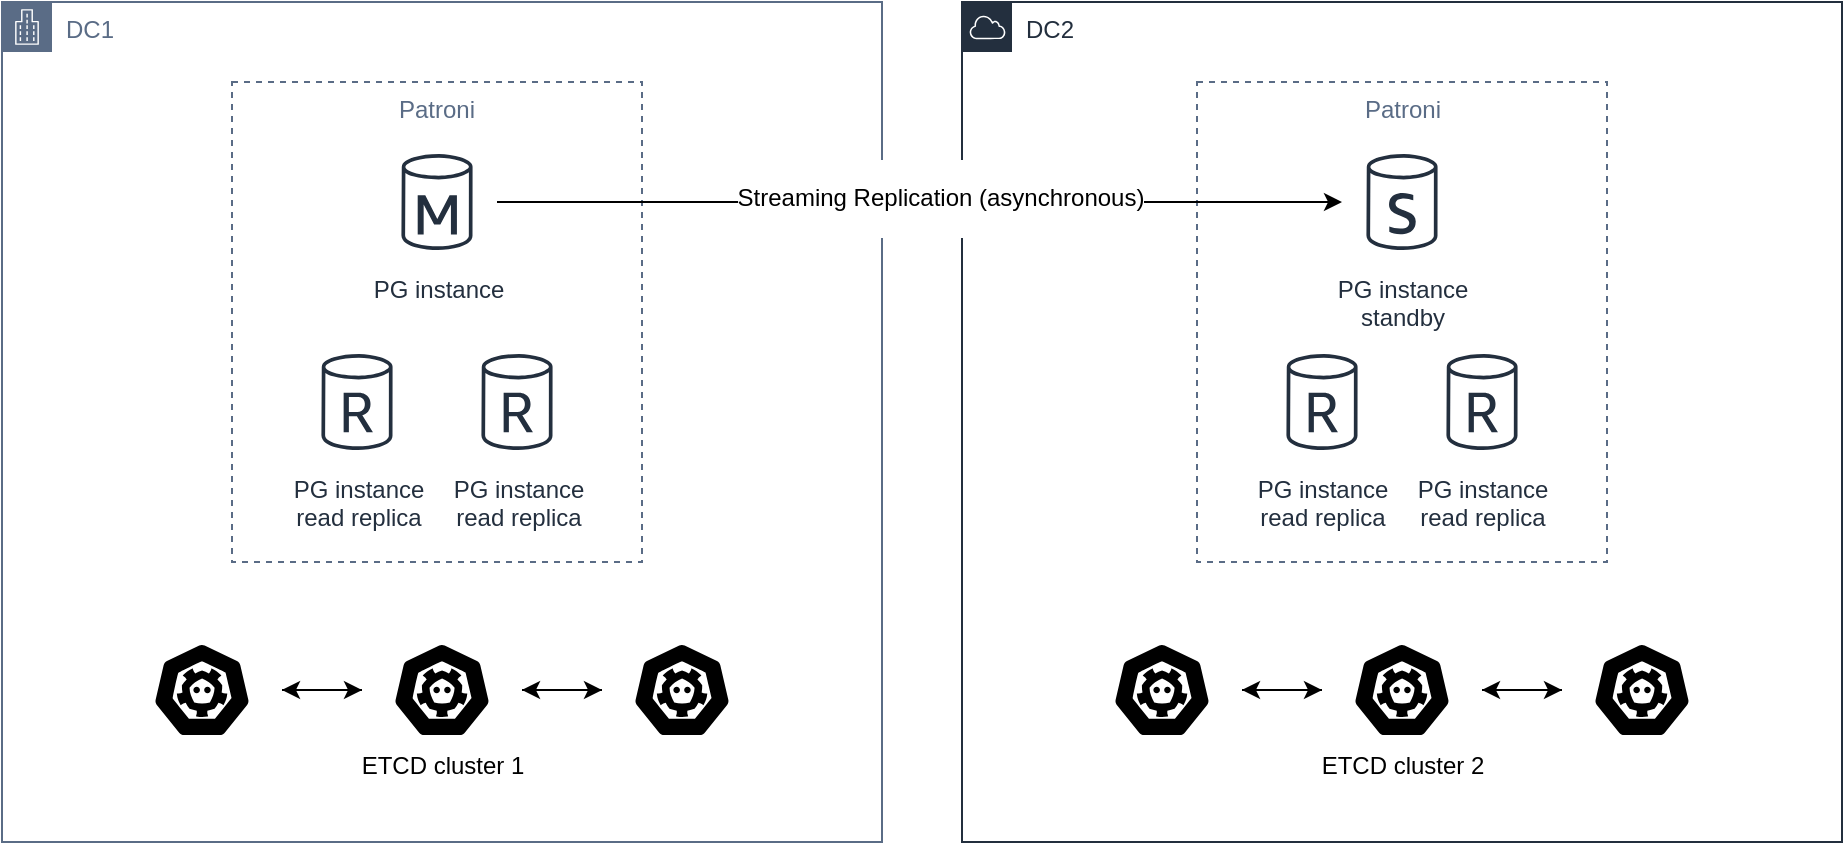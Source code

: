 <mxfile version="21.0.2"><diagram name="Page-1" id="Xu3tU9JEMeQEUPilRV_D"><mxGraphModel dx="1360" dy="795" grid="1" gridSize="10" guides="1" tooltips="1" connect="1" arrows="1" fold="1" page="1" pageScale="1" pageWidth="1169" pageHeight="827" math="0" shadow="0"><root><mxCell id="0"/><mxCell id="1" parent="0"/><mxCell id="OmZR1TVkWlzKI5GjDunu-1" value="DC2" style="points=[[0,0],[0.25,0],[0.5,0],[0.75,0],[1,0],[1,0.25],[1,0.5],[1,0.75],[1,1],[0.75,1],[0.5,1],[0.25,1],[0,1],[0,0.75],[0,0.5],[0,0.25]];outlineConnect=0;gradientColor=none;html=1;whiteSpace=wrap;fontSize=12;fontStyle=0;container=1;pointerEvents=0;collapsible=0;recursiveResize=0;shape=mxgraph.aws4.group;grIcon=mxgraph.aws4.group_aws_cloud;strokeColor=#232F3E;fillColor=none;verticalAlign=top;align=left;spacingLeft=30;fontColor=#232F3E;dashed=0;" vertex="1" parent="1"><mxGeometry x="520" y="40" width="440" height="420" as="geometry"/></mxCell><mxCell id="OmZR1TVkWlzKI5GjDunu-2" value="Patroni" style="fillColor=none;strokeColor=#5A6C86;dashed=1;verticalAlign=top;fontStyle=0;fontColor=#5A6C86;whiteSpace=wrap;html=1;" vertex="1" parent="OmZR1TVkWlzKI5GjDunu-1"><mxGeometry x="117.5" y="40" width="205" height="240" as="geometry"/></mxCell><mxCell id="OmZR1TVkWlzKI5GjDunu-3" value="PG instance&lt;br&gt;standby" style="sketch=0;outlineConnect=0;fontColor=#232F3E;gradientColor=none;strokeColor=#232F3E;fillColor=#ffffff;dashed=0;verticalLabelPosition=bottom;verticalAlign=top;align=center;html=1;fontSize=12;fontStyle=0;aspect=fixed;shape=mxgraph.aws4.resourceIcon;resIcon=mxgraph.aws4.db_instance_standby;" vertex="1" parent="OmZR1TVkWlzKI5GjDunu-1"><mxGeometry x="190" y="70" width="60" height="60" as="geometry"/></mxCell><mxCell id="OmZR1TVkWlzKI5GjDunu-4" value="PG instance&lt;br&gt;read replica" style="sketch=0;outlineConnect=0;fontColor=#232F3E;gradientColor=none;strokeColor=#232F3E;fillColor=#ffffff;dashed=0;verticalLabelPosition=bottom;verticalAlign=top;align=center;html=1;fontSize=12;fontStyle=0;aspect=fixed;shape=mxgraph.aws4.resourceIcon;resIcon=mxgraph.aws4.db_instance_read_replica;" vertex="1" parent="OmZR1TVkWlzKI5GjDunu-1"><mxGeometry x="150" y="170" width="60" height="60" as="geometry"/></mxCell><mxCell id="OmZR1TVkWlzKI5GjDunu-5" value="PG instance&lt;br&gt;read replica" style="sketch=0;outlineConnect=0;fontColor=#232F3E;gradientColor=none;strokeColor=#232F3E;fillColor=#ffffff;dashed=0;verticalLabelPosition=bottom;verticalAlign=top;align=center;html=1;fontSize=12;fontStyle=0;aspect=fixed;shape=mxgraph.aws4.resourceIcon;resIcon=mxgraph.aws4.db_instance_read_replica;" vertex="1" parent="OmZR1TVkWlzKI5GjDunu-1"><mxGeometry x="230" y="170" width="60" height="60" as="geometry"/></mxCell><mxCell id="OmZR1TVkWlzKI5GjDunu-6" value="ETCD cluster 2" style="sketch=0;html=1;dashed=0;whitespace=wrap;fillColor=#000000;strokeColor=#ffffff;points=[[0.005,0.63,0],[0.1,0.2,0],[0.9,0.2,0],[0.5,0,0],[0.995,0.63,0],[0.72,0.99,0],[0.5,1,0],[0.28,0.99,0]];verticalLabelPosition=bottom;align=center;verticalAlign=top;shape=mxgraph.kubernetes.icon;prIcon=etcd" vertex="1" parent="OmZR1TVkWlzKI5GjDunu-1"><mxGeometry x="180" y="320" width="80" height="48" as="geometry"/></mxCell><mxCell id="OmZR1TVkWlzKI5GjDunu-7" value="" style="sketch=0;html=1;dashed=0;whitespace=wrap;fillColor=#000000;strokeColor=#ffffff;points=[[0.005,0.63,0],[0.1,0.2,0],[0.9,0.2,0],[0.5,0,0],[0.995,0.63,0],[0.72,0.99,0],[0.5,1,0],[0.28,0.99,0]];verticalLabelPosition=bottom;align=center;verticalAlign=top;shape=mxgraph.kubernetes.icon;prIcon=etcd" vertex="1" parent="OmZR1TVkWlzKI5GjDunu-1"><mxGeometry x="60" y="320" width="80" height="48" as="geometry"/></mxCell><mxCell id="OmZR1TVkWlzKI5GjDunu-8" style="edgeStyle=orthogonalEdgeStyle;rounded=0;orthogonalLoop=1;jettySize=auto;html=1;" edge="1" parent="OmZR1TVkWlzKI5GjDunu-1" source="OmZR1TVkWlzKI5GjDunu-9" target="OmZR1TVkWlzKI5GjDunu-6"><mxGeometry relative="1" as="geometry"><mxPoint x="280" y="344" as="targetPoint"/></mxGeometry></mxCell><mxCell id="OmZR1TVkWlzKI5GjDunu-9" value="" style="sketch=0;html=1;dashed=0;whitespace=wrap;fillColor=#000000;strokeColor=#ffffff;points=[[0.005,0.63,0],[0.1,0.2,0],[0.9,0.2,0],[0.5,0,0],[0.995,0.63,0],[0.72,0.99,0],[0.5,1,0],[0.28,0.99,0]];verticalLabelPosition=bottom;align=center;verticalAlign=top;shape=mxgraph.kubernetes.icon;prIcon=etcd" vertex="1" parent="OmZR1TVkWlzKI5GjDunu-1"><mxGeometry x="300" y="320" width="80" height="48" as="geometry"/></mxCell><mxCell id="OmZR1TVkWlzKI5GjDunu-10" style="edgeStyle=orthogonalEdgeStyle;rounded=0;orthogonalLoop=1;jettySize=auto;html=1;" edge="1" parent="OmZR1TVkWlzKI5GjDunu-1" source="OmZR1TVkWlzKI5GjDunu-7" target="OmZR1TVkWlzKI5GjDunu-6"><mxGeometry relative="1" as="geometry"/></mxCell><mxCell id="OmZR1TVkWlzKI5GjDunu-11" style="edgeStyle=orthogonalEdgeStyle;rounded=0;orthogonalLoop=1;jettySize=auto;html=1;" edge="1" parent="OmZR1TVkWlzKI5GjDunu-1" source="OmZR1TVkWlzKI5GjDunu-6" target="OmZR1TVkWlzKI5GjDunu-9"><mxGeometry relative="1" as="geometry"/></mxCell><mxCell id="OmZR1TVkWlzKI5GjDunu-12" style="edgeStyle=orthogonalEdgeStyle;rounded=0;orthogonalLoop=1;jettySize=auto;html=1;" edge="1" parent="OmZR1TVkWlzKI5GjDunu-1" source="OmZR1TVkWlzKI5GjDunu-6" target="OmZR1TVkWlzKI5GjDunu-7"><mxGeometry relative="1" as="geometry"/></mxCell><mxCell id="OmZR1TVkWlzKI5GjDunu-13" value="DC1&lt;span style=&quot;white-space: pre;&quot;&gt;&#9;&lt;/span&gt;" style="points=[[0,0],[0.25,0],[0.5,0],[0.75,0],[1,0],[1,0.25],[1,0.5],[1,0.75],[1,1],[0.75,1],[0.5,1],[0.25,1],[0,1],[0,0.75],[0,0.5],[0,0.25]];outlineConnect=0;gradientColor=none;html=1;whiteSpace=wrap;fontSize=12;fontStyle=0;container=1;pointerEvents=0;collapsible=0;recursiveResize=0;shape=mxgraph.aws4.group;grIcon=mxgraph.aws4.group_corporate_data_center;strokeColor=#5A6C86;fillColor=none;verticalAlign=top;align=left;spacingLeft=30;fontColor=#5A6C86;dashed=0;" vertex="1" parent="1"><mxGeometry x="40" y="40" width="440" height="420" as="geometry"/></mxCell><mxCell id="OmZR1TVkWlzKI5GjDunu-14" value="Patroni" style="fillColor=none;strokeColor=#5A6C86;dashed=1;verticalAlign=top;fontStyle=0;fontColor=#5A6C86;whiteSpace=wrap;html=1;" vertex="1" parent="OmZR1TVkWlzKI5GjDunu-13"><mxGeometry x="115" y="40" width="205" height="240" as="geometry"/></mxCell><mxCell id="OmZR1TVkWlzKI5GjDunu-15" value="PG instance&lt;br&gt;read replica" style="sketch=0;outlineConnect=0;fontColor=#232F3E;gradientColor=none;strokeColor=#232F3E;fillColor=#ffffff;dashed=0;verticalLabelPosition=bottom;verticalAlign=top;align=center;html=1;fontSize=12;fontStyle=0;aspect=fixed;shape=mxgraph.aws4.resourceIcon;resIcon=mxgraph.aws4.db_instance_read_replica;" vertex="1" parent="OmZR1TVkWlzKI5GjDunu-13"><mxGeometry x="147.5" y="170" width="60" height="60" as="geometry"/></mxCell><mxCell id="OmZR1TVkWlzKI5GjDunu-16" value="PG instance" style="sketch=0;outlineConnect=0;fontColor=#232F3E;gradientColor=none;strokeColor=#232F3E;fillColor=#ffffff;dashed=0;verticalLabelPosition=bottom;verticalAlign=top;align=center;html=1;fontSize=12;fontStyle=0;aspect=fixed;shape=mxgraph.aws4.resourceIcon;resIcon=mxgraph.aws4.db_instance;" vertex="1" parent="OmZR1TVkWlzKI5GjDunu-13"><mxGeometry x="187.5" y="70" width="60" height="60" as="geometry"/></mxCell><mxCell id="OmZR1TVkWlzKI5GjDunu-17" value="PG instance&lt;br&gt;read replica" style="sketch=0;outlineConnect=0;fontColor=#232F3E;gradientColor=none;strokeColor=#232F3E;fillColor=#ffffff;dashed=0;verticalLabelPosition=bottom;verticalAlign=top;align=center;html=1;fontSize=12;fontStyle=0;aspect=fixed;shape=mxgraph.aws4.resourceIcon;resIcon=mxgraph.aws4.db_instance_read_replica;" vertex="1" parent="OmZR1TVkWlzKI5GjDunu-13"><mxGeometry x="227.5" y="170" width="60" height="60" as="geometry"/></mxCell><mxCell id="OmZR1TVkWlzKI5GjDunu-18" value="ETCD cluster 1" style="sketch=0;html=1;dashed=0;whitespace=wrap;fillColor=#000000;strokeColor=#ffffff;points=[[0.005,0.63,0],[0.1,0.2,0],[0.9,0.2,0],[0.5,0,0],[0.995,0.63,0],[0.72,0.99,0],[0.5,1,0],[0.28,0.99,0]];verticalLabelPosition=bottom;align=center;verticalAlign=top;shape=mxgraph.kubernetes.icon;prIcon=etcd" vertex="1" parent="OmZR1TVkWlzKI5GjDunu-13"><mxGeometry x="180" y="320" width="80" height="48" as="geometry"/></mxCell><mxCell id="OmZR1TVkWlzKI5GjDunu-19" value="" style="sketch=0;html=1;dashed=0;whitespace=wrap;fillColor=#000000;strokeColor=#ffffff;points=[[0.005,0.63,0],[0.1,0.2,0],[0.9,0.2,0],[0.5,0,0],[0.995,0.63,0],[0.72,0.99,0],[0.5,1,0],[0.28,0.99,0]];verticalLabelPosition=bottom;align=center;verticalAlign=top;shape=mxgraph.kubernetes.icon;prIcon=etcd" vertex="1" parent="OmZR1TVkWlzKI5GjDunu-13"><mxGeometry x="60" y="320" width="80" height="48" as="geometry"/></mxCell><mxCell id="OmZR1TVkWlzKI5GjDunu-20" style="edgeStyle=orthogonalEdgeStyle;rounded=0;orthogonalLoop=1;jettySize=auto;html=1;" edge="1" parent="OmZR1TVkWlzKI5GjDunu-13" source="OmZR1TVkWlzKI5GjDunu-21" target="OmZR1TVkWlzKI5GjDunu-18"><mxGeometry relative="1" as="geometry"><mxPoint x="280" y="344" as="targetPoint"/></mxGeometry></mxCell><mxCell id="OmZR1TVkWlzKI5GjDunu-21" value="" style="sketch=0;html=1;dashed=0;whitespace=wrap;fillColor=#000000;strokeColor=#ffffff;points=[[0.005,0.63,0],[0.1,0.2,0],[0.9,0.2,0],[0.5,0,0],[0.995,0.63,0],[0.72,0.99,0],[0.5,1,0],[0.28,0.99,0]];verticalLabelPosition=bottom;align=center;verticalAlign=top;shape=mxgraph.kubernetes.icon;prIcon=etcd" vertex="1" parent="OmZR1TVkWlzKI5GjDunu-13"><mxGeometry x="300" y="320" width="80" height="48" as="geometry"/></mxCell><mxCell id="OmZR1TVkWlzKI5GjDunu-22" style="edgeStyle=orthogonalEdgeStyle;rounded=0;orthogonalLoop=1;jettySize=auto;html=1;" edge="1" parent="OmZR1TVkWlzKI5GjDunu-13" source="OmZR1TVkWlzKI5GjDunu-19" target="OmZR1TVkWlzKI5GjDunu-18"><mxGeometry relative="1" as="geometry"/></mxCell><mxCell id="OmZR1TVkWlzKI5GjDunu-23" style="edgeStyle=orthogonalEdgeStyle;rounded=0;orthogonalLoop=1;jettySize=auto;html=1;" edge="1" parent="OmZR1TVkWlzKI5GjDunu-13" source="OmZR1TVkWlzKI5GjDunu-18" target="OmZR1TVkWlzKI5GjDunu-21"><mxGeometry relative="1" as="geometry"/></mxCell><mxCell id="OmZR1TVkWlzKI5GjDunu-24" style="edgeStyle=orthogonalEdgeStyle;rounded=0;orthogonalLoop=1;jettySize=auto;html=1;" edge="1" parent="OmZR1TVkWlzKI5GjDunu-13" source="OmZR1TVkWlzKI5GjDunu-18" target="OmZR1TVkWlzKI5GjDunu-19"><mxGeometry relative="1" as="geometry"/></mxCell><mxCell id="OmZR1TVkWlzKI5GjDunu-25" style="edgeStyle=orthogonalEdgeStyle;rounded=0;orthogonalLoop=1;jettySize=auto;html=1;" edge="1" parent="1" source="OmZR1TVkWlzKI5GjDunu-16" target="OmZR1TVkWlzKI5GjDunu-3"><mxGeometry relative="1" as="geometry"/></mxCell><mxCell id="OmZR1TVkWlzKI5GjDunu-26" value="&lt;h3 style=&quot;font-size: 12px;&quot; class=&quot;title&quot;&gt;&lt;font style=&quot;font-size: 12px;&quot;&gt;&lt;span style=&quot;font-weight: normal;&quot;&gt;Streaming Replication (asynchronous)&lt;/span&gt;&lt;br&gt;&lt;/font&gt;&lt;/h3&gt;" style="edgeLabel;html=1;align=center;verticalAlign=middle;resizable=0;points=[];" vertex="1" connectable="0" parent="OmZR1TVkWlzKI5GjDunu-25"><mxGeometry x="0.048" y="2" relative="1" as="geometry"><mxPoint as="offset"/></mxGeometry></mxCell></root></mxGraphModel></diagram></mxfile>